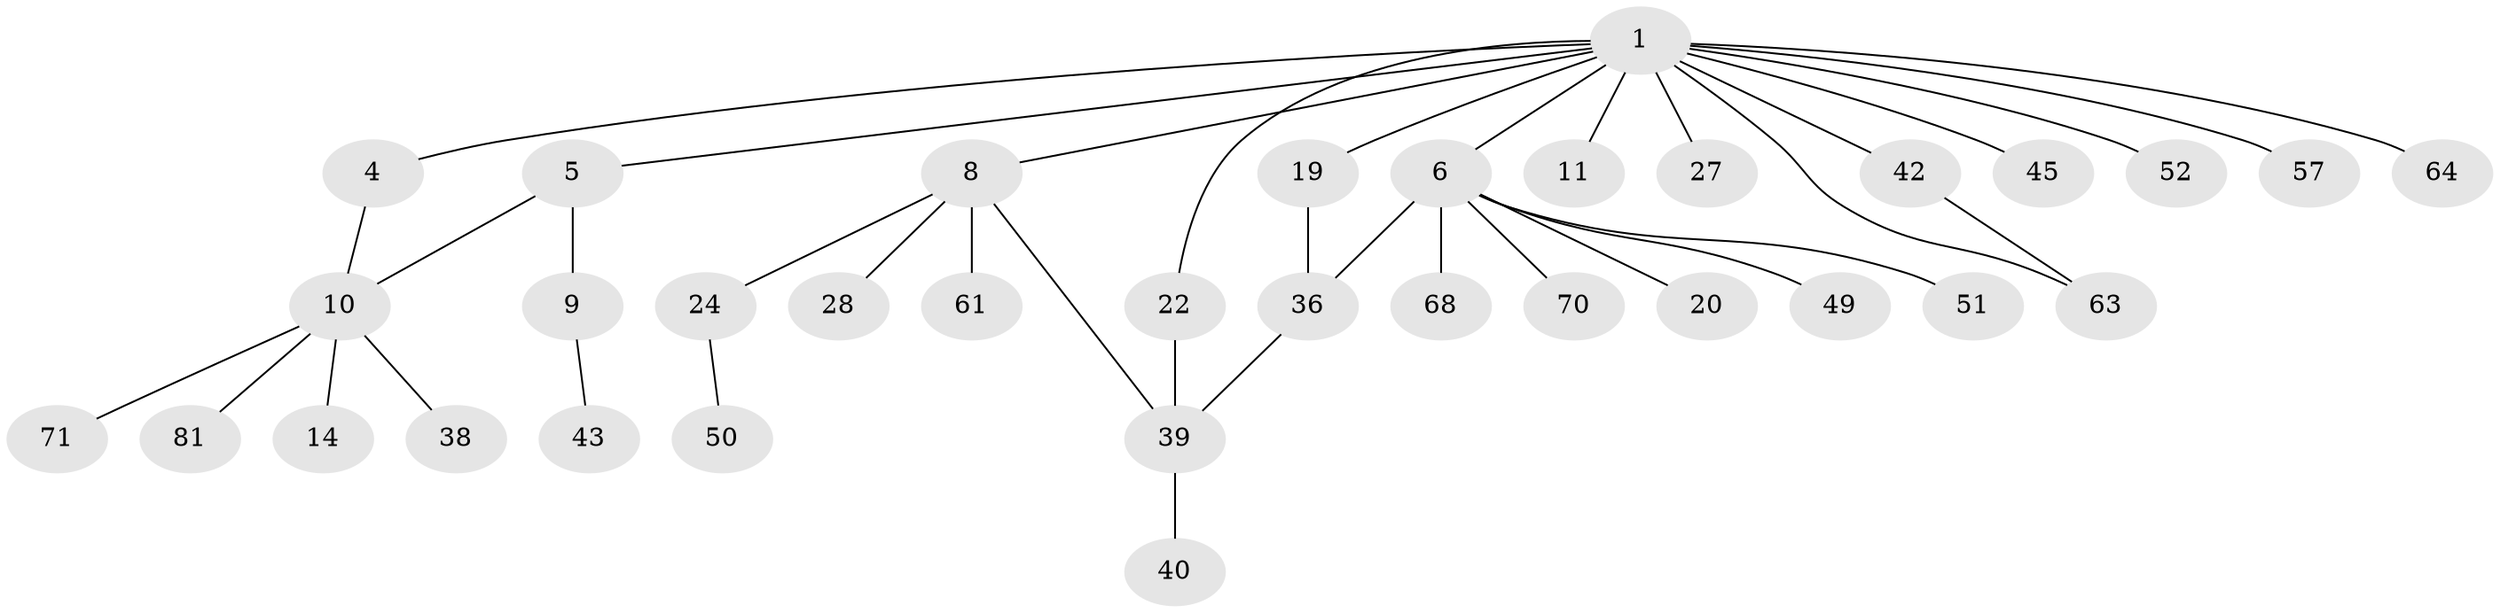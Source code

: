 // original degree distribution, {5: 0.034482758620689655, 3: 0.1724137931034483, 6: 0.04597701149425287, 2: 0.3103448275862069, 4: 0.022988505747126436, 1: 0.41379310344827586}
// Generated by graph-tools (version 1.1) at 2025/17/03/04/25 18:17:06]
// undirected, 34 vertices, 38 edges
graph export_dot {
graph [start="1"]
  node [color=gray90,style=filled];
  1 [super="+2+3"];
  4 [super="+65+23+33+15"];
  5 [super="+18+29+25"];
  6 [super="+16+12"];
  8 [super="+13"];
  9;
  10 [super="+30+17"];
  11 [super="+35"];
  14;
  19 [super="+32"];
  20;
  22 [super="+66"];
  24 [super="+41"];
  27 [super="+53"];
  28 [super="+34"];
  36 [super="+55+37"];
  38;
  39 [super="+58"];
  40;
  42 [super="+47"];
  43;
  45 [super="+54"];
  49;
  50;
  51 [super="+74"];
  52;
  57;
  61;
  63 [super="+69+83"];
  64;
  68;
  70 [super="+75"];
  71;
  81 [super="+84"];
  1 -- 8;
  1 -- 45;
  1 -- 11;
  1 -- 52;
  1 -- 64;
  1 -- 4;
  1 -- 5;
  1 -- 6;
  1 -- 42;
  1 -- 19;
  1 -- 22;
  1 -- 57;
  1 -- 27;
  1 -- 63;
  4 -- 10;
  5 -- 9;
  5 -- 10;
  6 -- 49;
  6 -- 51;
  6 -- 20;
  6 -- 68;
  6 -- 70;
  6 -- 36;
  8 -- 24;
  8 -- 28;
  8 -- 61;
  8 -- 39;
  9 -- 43;
  10 -- 14;
  10 -- 81;
  10 -- 38;
  10 -- 71;
  19 -- 36;
  22 -- 39;
  24 -- 50;
  36 -- 39;
  39 -- 40;
  42 -- 63;
}
